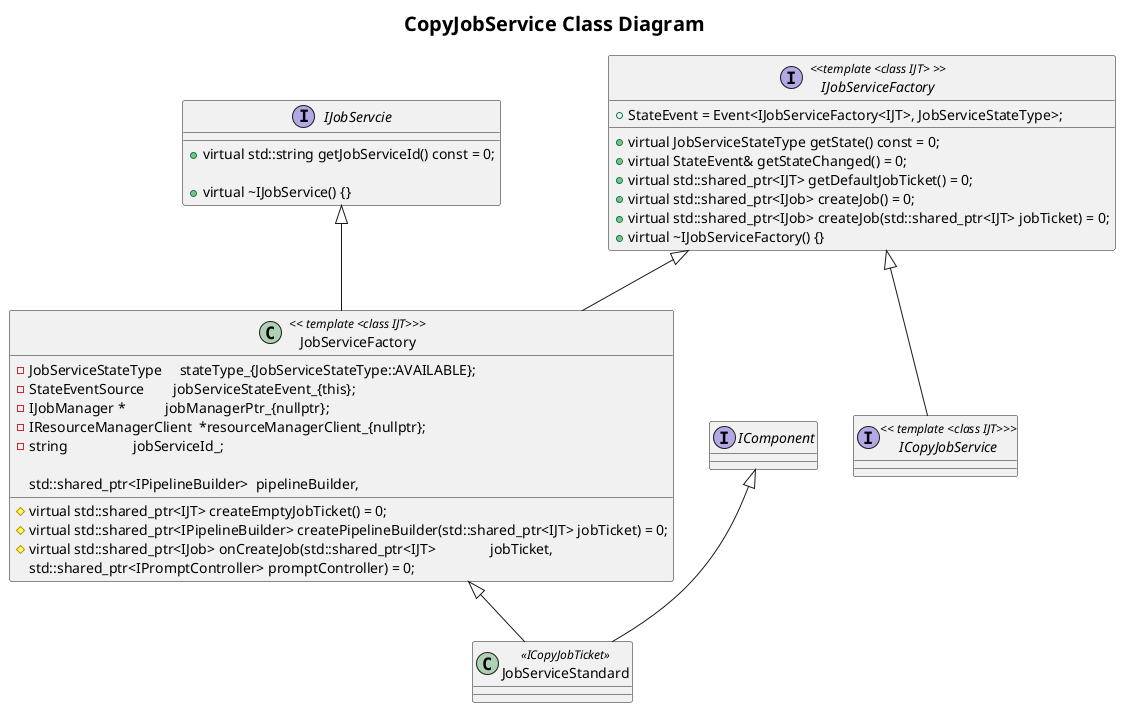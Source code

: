 @startuml
title <size:20><b>CopyJobService Class Diagram</b></size>

Interface IJobServcie 
{
    +virtual std::string getJobServiceId() const = 0;
    
    +virtual ~IJobService() {}
}

Interface IJobServiceFactory 
{
    +StateEvent = Event<IJobServiceFactory<IJT>, JobServiceStateType>;
    +virtual JobServiceStateType getState() const = 0;
    +virtual StateEvent& getStateChanged() = 0;
    +virtual std::shared_ptr<IJT> getDefaultJobTicket() = 0;
    +virtual std::shared_ptr<IJob> createJob() = 0;
    +virtual std::shared_ptr<IJob> createJob(std::shared_ptr<IJT> jobTicket) = 0;
    +virtual ~IJobServiceFactory() {}
}

IJobServiceFactory <<template <class IJT> >>


Class JobServiceFactory
{
    -JobServiceStateType     stateType_{JobServiceStateType::AVAILABLE};
    -StateEventSource        jobServiceStateEvent_{this};
    -IJobManager *           jobManagerPtr_{nullptr};
    -IResourceManagerClient  *resourceManagerClient_{nullptr};
    -string                  jobServiceId_;

    #virtual std::shared_ptr<IJT> createEmptyJobTicket() = 0;
    #virtual std::shared_ptr<IPipelineBuilder> createPipelineBuilder(std::shared_ptr<IJT> jobTicket) = 0;
    #virtual std::shared_ptr<IJob> onCreateJob(std::shared_ptr<IJT>               jobTicket,
                                              std::shared_ptr<IPipelineBuilder>  pipelineBuilder,
                                              std::shared_ptr<IPromptController> promptController) = 0;
}

JobServiceFactory << template <class IJT>>>

Interface ICopyJobService
{
}

ICopyJobService << template <class IJT>>>


Interface IComponent
{

}

Class JobServiceStandard <<ICopyJobTicket>>
{

}

IJobServiceFactory <|-- ICopyJobService
IJobServcie <|-- JobServiceFactory
IJobServiceFactory <|-- JobServiceFactory
JobServiceFactory <|-- JobServiceStandard
IComponent <|-- JobServiceStandard
@enduml
